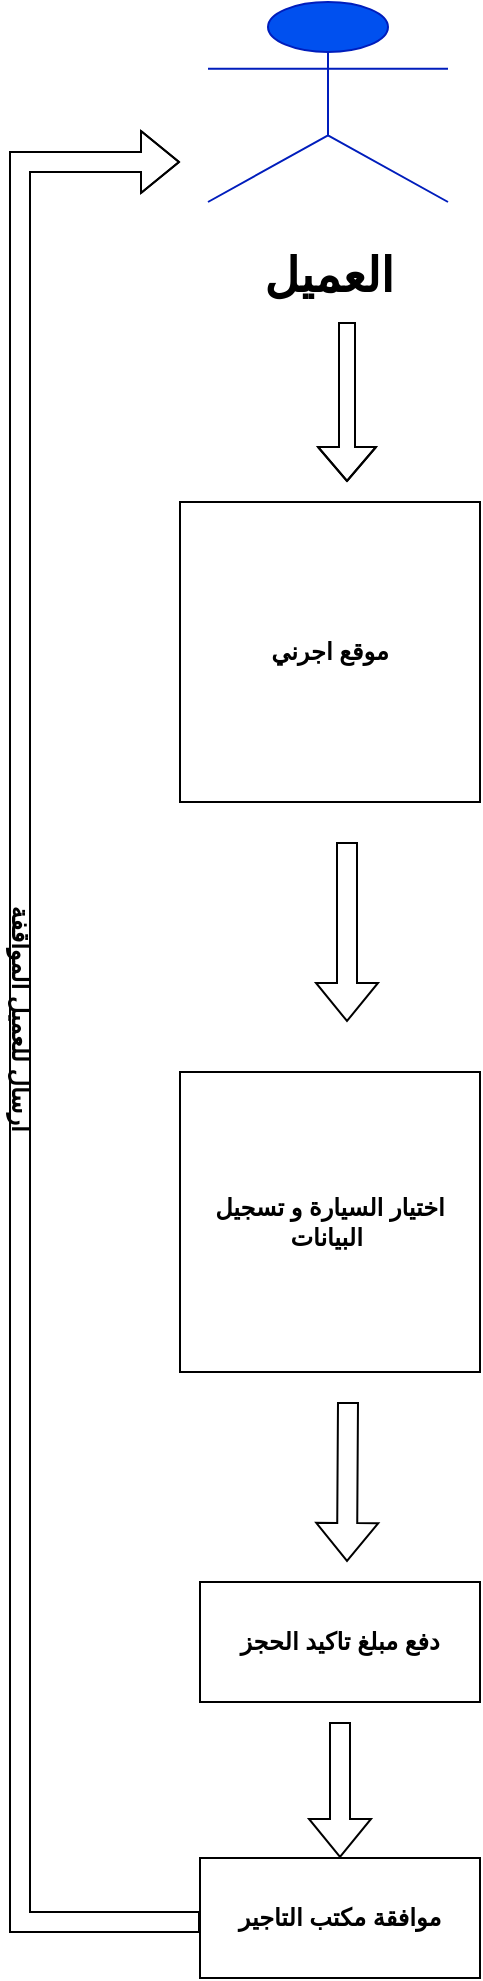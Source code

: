 <mxfile version="16.5.3" type="device"><diagram id="J__Mc0DG3PuDcaDZDgbY" name="Page-1"><mxGraphModel dx="868" dy="450" grid="1" gridSize="10" guides="1" tooltips="1" connect="1" arrows="1" fold="1" page="1" pageScale="1" pageWidth="827" pageHeight="1169" math="0" shadow="0"><root><mxCell id="0"/><mxCell id="1" parent="0"/><mxCell id="Gtv0nI6CJY4lL3jbHxef-1" value="&lt;h1&gt;العميل&lt;/h1&gt;" style="shape=umlActor;verticalLabelPosition=bottom;verticalAlign=top;html=1;outlineConnect=0;fillColor=#0050ef;strokeColor=#001DBC;fontColor=#000000;fontStyle=1" parent="1" vertex="1"><mxGeometry x="354" y="10" width="120" height="100" as="geometry"/></mxCell><mxCell id="Gtv0nI6CJY4lL3jbHxef-13" value="" style="shape=flexArrow;endArrow=classic;html=1;rounded=0;fontColor=#000000;width=8;endSize=5.33;" parent="1" edge="1"><mxGeometry width="50" height="50" relative="1" as="geometry"><mxPoint x="423.5" y="170" as="sourcePoint"/><mxPoint x="423.5" y="250" as="targetPoint"/><Array as="points"><mxPoint x="423.5" y="200"/></Array></mxGeometry></mxCell><mxCell id="Gtv0nI6CJY4lL3jbHxef-14" value="&lt;b&gt;موقع اجرني&lt;/b&gt;" style="whiteSpace=wrap;html=1;aspect=fixed;fontColor=#000000;" parent="1" vertex="1"><mxGeometry x="340" y="260" width="150" height="150" as="geometry"/></mxCell><mxCell id="Gtv0nI6CJY4lL3jbHxef-15" value="" style="shape=flexArrow;endArrow=classic;html=1;rounded=0;fontColor=#000000;" parent="1" edge="1"><mxGeometry width="50" height="50" relative="1" as="geometry"><mxPoint x="423.5" y="430" as="sourcePoint"/><mxPoint x="423.5" y="520" as="targetPoint"/></mxGeometry></mxCell><mxCell id="Gtv0nI6CJY4lL3jbHxef-16" value="&lt;b&gt;اختيار السيارة و تسجيل البيانات&amp;nbsp;&lt;/b&gt;" style="whiteSpace=wrap;html=1;aspect=fixed;fontColor=#000000;" parent="1" vertex="1"><mxGeometry x="340" y="545" width="150" height="150" as="geometry"/></mxCell><mxCell id="Gtv0nI6CJY4lL3jbHxef-17" value="" style="shape=flexArrow;endArrow=classic;html=1;rounded=0;fontColor=#000000;" parent="1" edge="1"><mxGeometry width="50" height="50" relative="1" as="geometry"><mxPoint x="424" y="710" as="sourcePoint"/><mxPoint x="423.5" y="790" as="targetPoint"/></mxGeometry></mxCell><mxCell id="Gtv0nI6CJY4lL3jbHxef-20" value="" style="shape=flexArrow;endArrow=classic;html=1;rounded=0;fontColor=#000000;" parent="1" edge="1"><mxGeometry width="50" height="50" relative="1" as="geometry"><mxPoint x="350" y="970" as="sourcePoint"/><mxPoint x="340" y="90" as="targetPoint"/><Array as="points"><mxPoint x="260" y="970"/><mxPoint x="260" y="830"/><mxPoint x="260" y="240"/><mxPoint x="260" y="90"/></Array></mxGeometry></mxCell><mxCell id="Gtv0nI6CJY4lL3jbHxef-22" value="&lt;b&gt;دفع مبلغ تاكيد الحجز&lt;/b&gt;" style="rounded=0;whiteSpace=wrap;html=1;fontColor=#000000;" parent="1" vertex="1"><mxGeometry x="350" y="800" width="140" height="60" as="geometry"/></mxCell><mxCell id="Gtv0nI6CJY4lL3jbHxef-24" value="&lt;b&gt;ارسال للعميل المواقفة&amp;nbsp;&lt;/b&gt;" style="text;html=1;align=center;verticalAlign=middle;resizable=0;points=[];autosize=1;strokeColor=none;fillColor=none;fontColor=#000000;rotation=90;" parent="1" vertex="1"><mxGeometry x="210" y="510" width="100" height="20" as="geometry"/></mxCell><mxCell id="Gtv0nI6CJY4lL3jbHxef-25" value="" style="shape=flexArrow;endArrow=classic;html=1;rounded=0;fontColor=#000000;" parent="1" target="Gtv0nI6CJY4lL3jbHxef-26" edge="1"><mxGeometry width="50" height="50" relative="1" as="geometry"><mxPoint x="420" y="870" as="sourcePoint"/><mxPoint x="420" y="940" as="targetPoint"/></mxGeometry></mxCell><mxCell id="Gtv0nI6CJY4lL3jbHxef-26" value="&lt;b&gt;موافقة مكتب التاجير&lt;/b&gt;" style="rounded=0;whiteSpace=wrap;html=1;fontColor=#000000;" parent="1" vertex="1"><mxGeometry x="350" y="938" width="140" height="60" as="geometry"/></mxCell></root></mxGraphModel></diagram></mxfile>